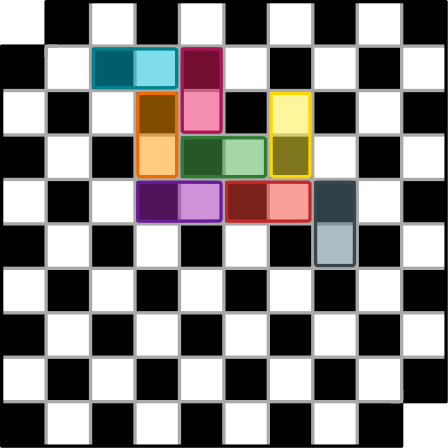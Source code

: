 <?xml version="1.0"?>
<!DOCTYPE ipe SYSTEM "ipe.dtd">
<ipe version="70212" creator="Ipe 7.2.13">
<info created="D:20160503164621" modified="D:20191224170844"/>
<ipestyle name="basic">
<symbol name="arrow/arc(spx)">
<path stroke="sym-stroke" fill="sym-stroke" pen="sym-pen">
0 0 m
-1 0.333 l
-1 -0.333 l
h
</path>
</symbol>
<symbol name="arrow/farc(spx)">
<path stroke="sym-stroke" fill="white" pen="sym-pen">
0 0 m
-1 0.333 l
-1 -0.333 l
h
</path>
</symbol>
<symbol name="arrow/ptarc(spx)">
<path stroke="sym-stroke" fill="sym-stroke" pen="sym-pen">
0 0 m
-1 0.333 l
-0.8 0 l
-1 -0.333 l
h
</path>
</symbol>
<symbol name="arrow/fptarc(spx)">
<path stroke="sym-stroke" fill="white" pen="sym-pen">
0 0 m
-1 0.333 l
-0.8 0 l
-1 -0.333 l
h
</path>
</symbol>
<symbol name="mark/circle(sx)" transformations="translations">
<path fill="sym-stroke">
0.6 0 0 0.6 0 0 e
0.4 0 0 0.4 0 0 e
</path>
</symbol>
<symbol name="mark/disk(sx)" transformations="translations">
<path fill="sym-stroke">
0.6 0 0 0.6 0 0 e
</path>
</symbol>
<symbol name="mark/fdisk(sfx)" transformations="translations">
<group>
<path fill="sym-fill">
0.5 0 0 0.5 0 0 e
</path>
<path fill="sym-stroke" fillrule="eofill">
0.6 0 0 0.6 0 0 e
0.4 0 0 0.4 0 0 e
</path>
</group>
</symbol>
<symbol name="mark/box(sx)" transformations="translations">
<path fill="sym-stroke" fillrule="eofill">
-0.6 -0.6 m
0.6 -0.6 l
0.6 0.6 l
-0.6 0.6 l
h
-0.4 -0.4 m
0.4 -0.4 l
0.4 0.4 l
-0.4 0.4 l
h
</path>
</symbol>
<symbol name="mark/square(sx)" transformations="translations">
<path fill="sym-stroke">
-0.6 -0.6 m
0.6 -0.6 l
0.6 0.6 l
-0.6 0.6 l
h
</path>
</symbol>
<symbol name="mark/fsquare(sfx)" transformations="translations">
<group>
<path fill="sym-fill">
-0.5 -0.5 m
0.5 -0.5 l
0.5 0.5 l
-0.5 0.5 l
h
</path>
<path fill="sym-stroke" fillrule="eofill">
-0.6 -0.6 m
0.6 -0.6 l
0.6 0.6 l
-0.6 0.6 l
h
-0.4 -0.4 m
0.4 -0.4 l
0.4 0.4 l
-0.4 0.4 l
h
</path>
</group>
</symbol>
<symbol name="mark/cross(sx)" transformations="translations">
<group>
<path fill="sym-stroke">
-0.43 -0.57 m
0.57 0.43 l
0.43 0.57 l
-0.57 -0.43 l
h
</path>
<path fill="sym-stroke">
-0.43 0.57 m
0.57 -0.43 l
0.43 -0.57 l
-0.57 0.43 l
h
</path>
</group>
</symbol>
<symbol name="arrow/fnormal(spx)">
<path stroke="sym-stroke" fill="white" pen="sym-pen">
0 0 m
-1 0.333 l
-1 -0.333 l
h
</path>
</symbol>
<symbol name="arrow/pointed(spx)">
<path stroke="sym-stroke" fill="sym-stroke" pen="sym-pen">
0 0 m
-1 0.333 l
-0.8 0 l
-1 -0.333 l
h
</path>
</symbol>
<symbol name="arrow/fpointed(spx)">
<path stroke="sym-stroke" fill="white" pen="sym-pen">
0 0 m
-1 0.333 l
-0.8 0 l
-1 -0.333 l
h
</path>
</symbol>
<symbol name="arrow/linear(spx)">
<path stroke="sym-stroke" pen="sym-pen">
-1 0.333 m
0 0 l
-1 -0.333 l
</path>
</symbol>
<symbol name="arrow/fdouble(spx)">
<path stroke="sym-stroke" fill="white" pen="sym-pen">
0 0 m
-1 0.333 l
-1 -0.333 l
h
-1 0 m
-2 0.333 l
-2 -0.333 l
h
</path>
</symbol>
<symbol name="arrow/double(spx)">
<path stroke="sym-stroke" fill="sym-stroke" pen="sym-pen">
0 0 m
-1 0.333 l
-1 -0.333 l
h
-1 0 m
-2 0.333 l
-2 -0.333 l
h
</path>
</symbol>
<pen name="heavier" value="0.8"/>
<pen name="fat" value="1.2"/>
<pen name="ultrafat" value="2"/>
<symbolsize name="large" value="5"/>
<symbolsize name="small" value="2"/>
<symbolsize name="tiny" value="1.1"/>
<arrowsize name="large" value="10"/>
<arrowsize name="small" value="5"/>
<arrowsize name="tiny" value="3"/>
<color name="red" value="1 0 0"/>
<color name="green" value="0 1 0"/>
<color name="blue" value="0 0 1"/>
<color name="yellow" value="1 1 0"/>
<color name="orange" value="1 0.647 0"/>
<color name="gold" value="1 0.843 0"/>
<color name="purple" value="0.627 0.125 0.941"/>
<color name="gray" value="0.745"/>
<color name="brown" value="0.647 0.165 0.165"/>
<color name="navy" value="0 0 0.502"/>
<color name="pink" value="1 0.753 0.796"/>
<color name="seagreen" value="0.18 0.545 0.341"/>
<color name="turquoise" value="0.251 0.878 0.816"/>
<color name="violet" value="0.933 0.51 0.933"/>
<color name="darkblue" value="0 0 0.545"/>
<color name="darkcyan" value="0 0.545 0.545"/>
<color name="darkgray" value="0.663"/>
<color name="darkgreen" value="0 0.392 0"/>
<color name="darkmagenta" value="0.545 0 0.545"/>
<color name="darkorange" value="1 0.549 0"/>
<color name="darkred" value="0.545 0 0"/>
<color name="lightblue" value="0.678 0.847 0.902"/>
<color name="lightcyan" value="0.878 1 1"/>
<color name="lightgray" value="0.827"/>
<color name="lightgreen" value="0.565 0.933 0.565"/>
<color name="lightyellow" value="1 1 0.878"/>
<dashstyle name="dashed" value="[4] 0"/>
<dashstyle name="dotted" value="[1 3] 0"/>
<dashstyle name="dash dotted" value="[4 2 1 2] 0"/>
<dashstyle name="dash dot dotted" value="[4 2 1 2 1 2] 0"/>
<textsize name="large" value="\large"/>
<textsize name="Large" value="\Large"/>
<textsize name="LARGE" value="\LARGE"/>
<textsize name="huge" value="\huge"/>
<textsize name="Huge" value="\Huge"/>
<textsize name="small" value="\small"/>
<textsize name="footnote" value="\footnotesize"/>
<textsize name="tiny" value="\tiny"/>
<textstyle name="center" begin="\begin{center}" end="\end{center}"/>
<textstyle name="itemize" begin="\begin{itemize}" end="\end{itemize}"/>
<textstyle name="item" begin="\begin{itemize}\item{}" end="\end{itemize}"/>
<gridsize name="4 pts" value="4"/>
<gridsize name="8 pts (~3 mm)" value="8"/>
<gridsize name="16 pts (~6 mm)" value="16"/>
<gridsize name="32 pts (~12 mm)" value="32"/>
<gridsize name="10 pts (~3.5 mm)" value="10"/>
<gridsize name="20 pts (~7 mm)" value="20"/>
<gridsize name="14 pts (~5 mm)" value="14"/>
<gridsize name="28 pts (~10 mm)" value="28"/>
<gridsize name="56 pts (~20 mm)" value="56"/>
<anglesize name="90 deg" value="90"/>
<anglesize name="60 deg" value="60"/>
<anglesize name="45 deg" value="45"/>
<anglesize name="30 deg" value="30"/>
<anglesize name="22.5 deg" value="22.5"/>
<opacity name="10%" value="0.1"/>
<opacity name="30%" value="0.3"/>
<opacity name="50%" value="0.5"/>
<opacity name="75%" value="0.75"/>
<tiling name="falling" angle="-60" step="4" width="1"/>
<tiling name="rising" angle="30" step="4" width="1"/>
</ipestyle>
<page>
<layer name="alpha"/>
<view layers="alpha" active="alpha"/>
<group layer="alpha" matrix="1 0 0 1 0 176">
<path matrix="1 0 0 1 0 -176" fill="black">
144 768 m
144 752 l
160 752 l
160 768 l
h
</path>
<path matrix="1 0 0 1 32 -176" fill="black">
144 768 m
144 752 l
160 752 l
160 768 l
h
</path>
<path matrix="1 0 0 1 64 -176" fill="black">
144 768 m
144 752 l
160 752 l
160 768 l
h
</path>
<path matrix="1 0 0 1 96 -176" fill="black">
144 768 m
144 752 l
160 752 l
160 768 l
h
</path>
<path matrix="1 0 0 1 128 -176" fill="black">
144 768 m
144 752 l
160 752 l
160 768 l
h
</path>
<path matrix="1 0 0 1 -16 -192" fill="black">
144 768 m
144 752 l
160 752 l
160 768 l
h
</path>
<path matrix="1 0 0 1 16 -192" fill="black">
144 768 m
144 752 l
160 752 l
160 768 l
h
</path>
<path matrix="1 0 0 1 48 -192" fill="black">
144 768 m
144 752 l
160 752 l
160 768 l
h
</path>
<path matrix="1 0 0 1 80 -192" fill="black">
144 768 m
144 752 l
160 752 l
160 768 l
h
</path>
<path matrix="1 0 0 1 112 -192" fill="black">
144 768 m
144 752 l
160 752 l
160 768 l
h
</path>
<path matrix="1 0 0 1 0 -208" fill="black">
144 768 m
144 752 l
160 752 l
160 768 l
h
</path>
<path matrix="1 0 0 1 32 -208" fill="black">
144 768 m
144 752 l
160 752 l
160 768 l
h
</path>
<path matrix="1 0 0 1 64 -208" fill="black">
144 768 m
144 752 l
160 752 l
160 768 l
h
</path>
<path matrix="1 0 0 1 96 -208" fill="black">
144 768 m
144 752 l
160 752 l
160 768 l
h
</path>
<path matrix="1 0 0 1 128 -208" fill="black">
144 768 m
144 752 l
160 752 l
160 768 l
h
</path>
<path matrix="1 0 0 1 -16 -224" fill="black">
144 768 m
144 752 l
160 752 l
160 768 l
h
</path>
<path matrix="1 0 0 1 16 -224" fill="black">
144 768 m
144 752 l
160 752 l
160 768 l
h
</path>
<path matrix="1 0 0 1 48 -224" fill="black">
144 768 m
144 752 l
160 752 l
160 768 l
h
</path>
<path matrix="1 0 0 1 80 -224" fill="black">
144 768 m
144 752 l
160 752 l
160 768 l
h
</path>
<path matrix="1 0 0 1 112 -224" fill="black">
144 768 m
144 752 l
160 752 l
160 768 l
h
</path>
<path matrix="1 0 0 1 0 -240" fill="black">
144 768 m
144 752 l
160 752 l
160 768 l
h
</path>
<path matrix="1 0 0 1 32 -240" fill="black">
144 768 m
144 752 l
160 752 l
160 768 l
h
</path>
<path matrix="1 0 0 1 64 -240" fill="black">
144 768 m
144 752 l
160 752 l
160 768 l
h
</path>
<path matrix="1 0 0 1 96 -240" fill="black">
144 768 m
144 752 l
160 752 l
160 768 l
h
</path>
<path matrix="1 0 0 1 128 -240" fill="black">
144 768 m
144 752 l
160 752 l
160 768 l
h
</path>
<path matrix="1 0 0 1 -16 -256" fill="black">
144 768 m
144 752 l
160 752 l
160 768 l
h
</path>
<path matrix="1 0 0 1 16 -256" fill="black">
144 768 m
144 752 l
160 752 l
160 768 l
h
</path>
<path matrix="1 0 0 1 48 -256" fill="black">
144 768 m
144 752 l
160 752 l
160 768 l
h
</path>
<path matrix="1 0 0 1 80 -256" fill="black">
144 768 m
144 752 l
160 752 l
160 768 l
h
</path>
<path matrix="1 0 0 1 112 -256" fill="black">
144 768 m
144 752 l
160 752 l
160 768 l
h
</path>
<path matrix="1 0 0 1 0 -272" fill="black">
144 768 m
144 752 l
160 752 l
160 768 l
h
</path>
<path matrix="1 0 0 1 32 -272" fill="black">
144 768 m
144 752 l
160 752 l
160 768 l
h
</path>
<path matrix="1 0 0 1 64 -272" fill="black">
144 768 m
144 752 l
160 752 l
160 768 l
h
</path>
<path matrix="1 0 0 1 96 -272" fill="black">
144 768 m
144 752 l
160 752 l
160 768 l
h
</path>
<path matrix="1 0 0 1 128 -272" fill="black">
144 768 m
144 752 l
160 752 l
160 768 l
h
</path>
<path matrix="1 0 0 1 -16 -288" fill="black">
144 768 m
144 752 l
160 752 l
160 768 l
h
</path>
<path matrix="1 0 0 1 16 -288" fill="black">
144 768 m
144 752 l
160 752 l
160 768 l
h
</path>
<path matrix="1 0 0 1 48 -288" fill="black">
144 768 m
144 752 l
160 752 l
160 768 l
h
</path>
<path matrix="1 0 0 1 80 -288" fill="black">
144 768 m
144 752 l
160 752 l
160 768 l
h
</path>
<path matrix="1 0 0 1 112 -288" fill="black">
144 768 m
144 752 l
160 752 l
160 768 l
h
</path>
<path matrix="1 0 0 1 0 -304" fill="black">
144 768 m
144 752 l
160 752 l
160 768 l
h
</path>
<path matrix="1 0 0 1 32 -304" fill="black">
144 768 m
144 752 l
160 752 l
160 768 l
h
</path>
<path matrix="1 0 0 1 64 -304" fill="black">
144 768 m
144 752 l
160 752 l
160 768 l
h
</path>
<path matrix="1 0 0 1 96 -304" fill="black">
144 768 m
144 752 l
160 752 l
160 768 l
h
</path>
<path matrix="1 0 0 1 128 -304" fill="black">
144 768 m
144 752 l
160 752 l
160 768 l
h
</path>
<path matrix="1 0 0 1 -16 -320" fill="black">
144 768 m
144 752 l
160 752 l
160 768 l
h
</path>
<path matrix="1 0 0 1 16 -320" fill="black">
144 768 m
144 752 l
160 752 l
160 768 l
h
</path>
<path matrix="1 0 0 1 48 -320" fill="black">
144 768 m
144 752 l
160 752 l
160 768 l
h
</path>
<path matrix="1 0 0 1 80 -320" fill="black">
144 768 m
144 752 l
160 752 l
160 768 l
h
</path>
<path matrix="1 0 0 1 112 -320" fill="black">
144 768 m
144 752 l
160 752 l
160 768 l
h
</path>
</group>
<path stroke="darkgray" pen="fat">
144 752 m
288 752 l
</path>
<path stroke="darkgray" pen="fat">
128 736 m
288 736 l
</path>
<path stroke="darkgray" pen="fat">
128 720 m
288 720 l
</path>
<path stroke="darkgray" pen="fat">
128 704 m
288 704 l
</path>
<path stroke="darkgray" pen="fat">
128 688 m
288 688 l
</path>
<path stroke="darkgray" pen="fat">
128 672 m
288 672 l
</path>
<path stroke="darkgray" pen="fat">
128 656 m
288 656 l
</path>
<path stroke="darkgray" pen="fat">
128 640 m
288 640 l
</path>
<path stroke="darkgray" pen="fat">
128 624 m
272 624 l
</path>
<path stroke="darkgray" pen="fat">
144 752 m
144 608 l
</path>
<path stroke="darkgray" pen="fat">
160 768 m
160 608 l
</path>
<path stroke="darkgray" pen="fat">
176 768 m
176 608 l
</path>
<path stroke="darkgray" pen="fat">
192 768 m
192 608 l
</path>
<path stroke="darkgray" pen="fat">
208 768 m
208 608 l
</path>
<path stroke="darkgray" pen="fat">
224 768 m
224 608 l
</path>
<path stroke="darkgray" pen="fat">
240 768 m
240 608 l
</path>
<path stroke="darkgray" pen="fat">
256 768 m
256 608 l
</path>
<path stroke="darkgray" pen="fat">
272 768 m
272 624 l
</path>
<path stroke="black" pen="fat">
128 752 m
144 752 l
144 768 l
288 768 l
288 624 l
272 624 l
272 608 l
128 608 l
h
</path>
<path matrix="0.25 0 0 0.25 128 604" stroke="0 0.514 0.561" fill="0 0.737 0.831" pen="fat" opacity="50%" stroke-opacity="opaque">
136 588
132 588
132 584
132 536
132 532
136 532
248 532
252 532
252 536
252 584
252 588
248 588 u
</path>
<path matrix="0 0.25 -0.25 0 340 688" stroke="0.678 0.078 0.341" fill="0.914 0.118 0.388" pen="fat" opacity="50%" stroke-opacity="opaque">
136 588
132 588
132 584
132 536
132 532
136 532
248 532
252 532
252 536
252 584
252 588
248 588 u
</path>
<path matrix="0 0.25 -0.25 0 324 672" stroke="0.937 0.424 0" fill="1 0.596 0" pen="fat" opacity="50%" stroke-opacity="opaque">
136 588
132 588
132 584
132 536
132 532
136 532
248 532
252 532
252 536
252 584
252 588
248 588 u
</path>
<path matrix="0.25 0 0 0.25 160 572" stroke="0.18 0.49 0.196" fill="0.298 0.686 0.314" pen="fat" opacity="50%" stroke-opacity="opaque">
136 588
132 588
132 584
132 536
132 532
136 532
248 532
252 532
252 536
252 584
252 588
248 588 u
</path>
<path matrix="0.25 0 0 0.25 144 556" stroke="0.416 0.106 0.604" fill="0.612 0.153 0.69" pen="fat" opacity="50%" stroke-opacity="opaque">
136 588
132 588
132 584
132 536
132 532
136 532
248 532
252 532
252 536
252 584
252 588
248 588 u
</path>
<path matrix="0.25 0 0 0.25 176 556" stroke="0.776 0.157 0.157" fill="0.957 0.263 0.212" pen="fat" opacity="50%" stroke-opacity="opaque">
136 588
132 588
132 584
132 536
132 532
136 532
248 532
252 532
252 536
252 584
252 588
248 588 u
</path>
<path matrix="0 0.25 -0.25 0 388 640" stroke="0.216 0.278 0.31" fill="0.376 0.49 0.545" pen="fat" opacity="50%" stroke-opacity="opaque">
136 588
132 588
132 584
132 536
132 532
136 532
248 532
252 532
252 536
252 584
252 588
248 588 u
</path>
<path matrix="0 0.25 -0.25 0 372 672" stroke="1 0.839 0" fill="1 0.922 0.231" pen="fat" opacity="50%" stroke-opacity="opaque">
136 588
132 588
132 584
132 536
132 532
136 532
248 532
252 532
252 536
252 584
252 588
248 588 u
</path>
<path stroke="darkgray" pen="fat">
144 748 m
144 752 l
148 752 l
</path>
<path stroke="darkgray" pen="fat">
268 624 m
272 624 l
272 628 l
</path>
</page>
</ipe>
